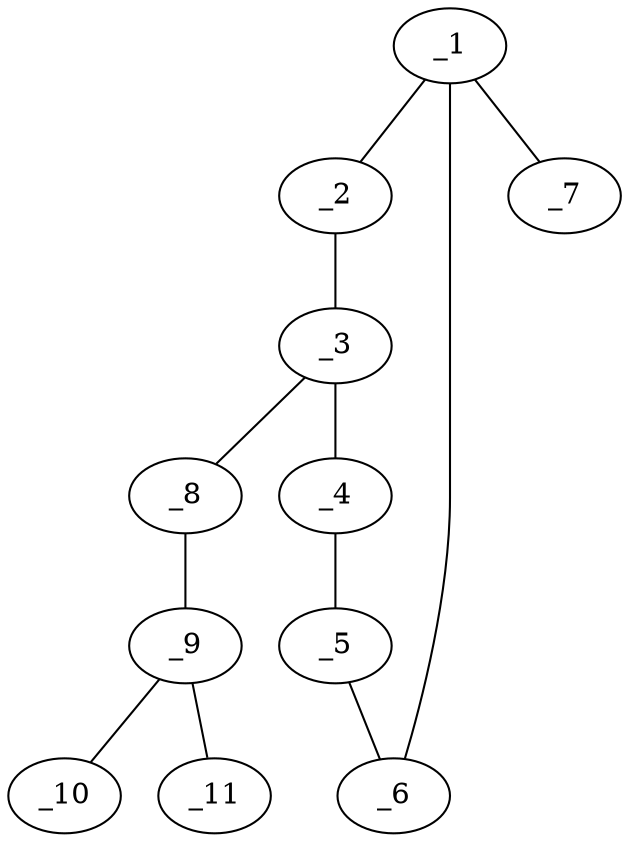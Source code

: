 graph molid608710 {
	_1	 [charge=0,
		chem=1,
		symbol="C  ",
		x="2.866",
		y="-1.75"];
	_2	 [charge=0,
		chem=4,
		symbol="N  ",
		x="2.866",
		y="-0.75"];
	_1 -- _2	 [valence=1];
	_6	 [charge=0,
		chem=1,
		symbol="C  ",
		x="3.7321",
		y="-2.25"];
	_1 -- _6	 [valence=1];
	_7	 [charge=0,
		chem=2,
		symbol="O  ",
		x=2,
		y="-2.25"];
	_1 -- _7	 [valence=2];
	_3	 [charge=0,
		chem=1,
		symbol="C  ",
		x="3.7321",
		y="-0.25"];
	_2 -- _3	 [valence=2];
	_4	 [charge=0,
		chem=5,
		symbol="S  ",
		x="4.5981",
		y="-0.75"];
	_3 -- _4	 [valence=1];
	_8	 [charge=0,
		chem=1,
		symbol="C  ",
		x="3.7321",
		y="0.75"];
	_3 -- _8	 [valence=1];
	_5	 [charge=0,
		chem=1,
		symbol="C  ",
		x="4.5981",
		y="-1.75"];
	_4 -- _5	 [valence=1];
	_5 -- _6	 [valence=2];
	_9	 [charge=0,
		chem=1,
		symbol="C  ",
		x="4.5981",
		y="1.25"];
	_8 -- _9	 [valence=2];
	_10	 [charge=0,
		chem=4,
		symbol="N  ",
		x="4.5981",
		y="2.25"];
	_9 -- _10	 [valence=1];
	_11	 [charge=0,
		chem=1,
		symbol="C  ",
		x="5.4641",
		y="0.75"];
	_9 -- _11	 [valence=1];
}
